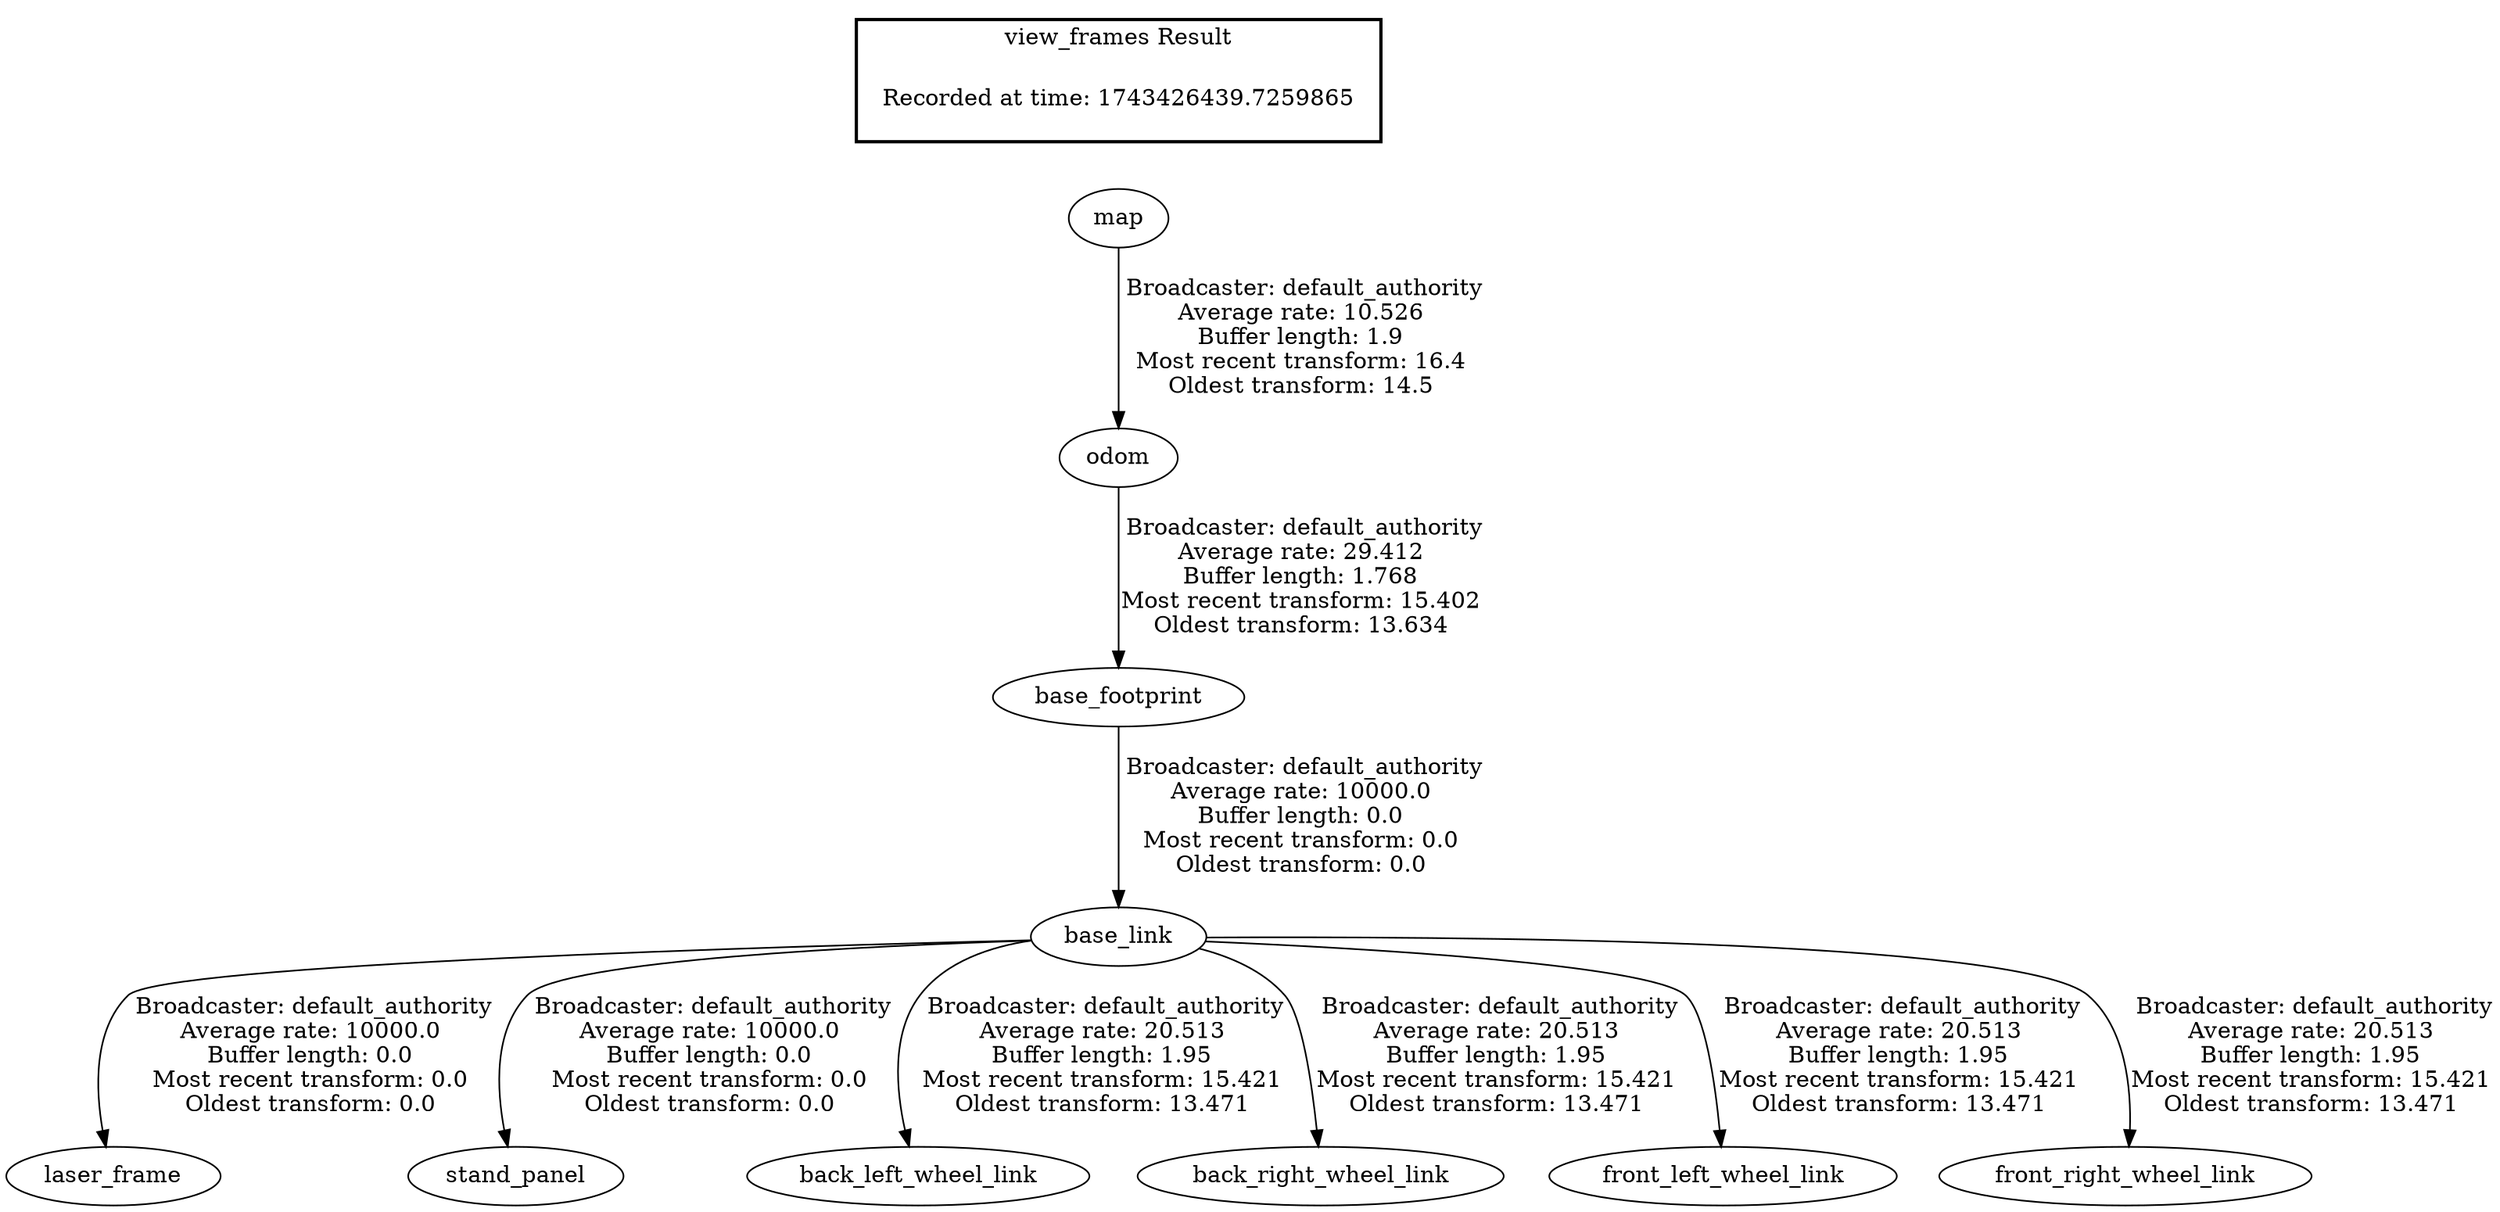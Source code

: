 digraph G {
"base_footprint" -> "base_link"[label=" Broadcaster: default_authority\nAverage rate: 10000.0\nBuffer length: 0.0\nMost recent transform: 0.0\nOldest transform: 0.0\n"];
"odom" -> "base_footprint"[label=" Broadcaster: default_authority\nAverage rate: 29.412\nBuffer length: 1.768\nMost recent transform: 15.402\nOldest transform: 13.634\n"];
"base_link" -> "laser_frame"[label=" Broadcaster: default_authority\nAverage rate: 10000.0\nBuffer length: 0.0\nMost recent transform: 0.0\nOldest transform: 0.0\n"];
"base_link" -> "stand_panel"[label=" Broadcaster: default_authority\nAverage rate: 10000.0\nBuffer length: 0.0\nMost recent transform: 0.0\nOldest transform: 0.0\n"];
"base_link" -> "back_left_wheel_link"[label=" Broadcaster: default_authority\nAverage rate: 20.513\nBuffer length: 1.95\nMost recent transform: 15.421\nOldest transform: 13.471\n"];
"base_link" -> "back_right_wheel_link"[label=" Broadcaster: default_authority\nAverage rate: 20.513\nBuffer length: 1.95\nMost recent transform: 15.421\nOldest transform: 13.471\n"];
"base_link" -> "front_left_wheel_link"[label=" Broadcaster: default_authority\nAverage rate: 20.513\nBuffer length: 1.95\nMost recent transform: 15.421\nOldest transform: 13.471\n"];
"base_link" -> "front_right_wheel_link"[label=" Broadcaster: default_authority\nAverage rate: 20.513\nBuffer length: 1.95\nMost recent transform: 15.421\nOldest transform: 13.471\n"];
"map" -> "odom"[label=" Broadcaster: default_authority\nAverage rate: 10.526\nBuffer length: 1.9\nMost recent transform: 16.4\nOldest transform: 14.5\n"];
edge [style=invis];
 subgraph cluster_legend { style=bold; color=black; label ="view_frames Result";
"Recorded at time: 1743426439.7259865"[ shape=plaintext ] ;
}->"map";
}